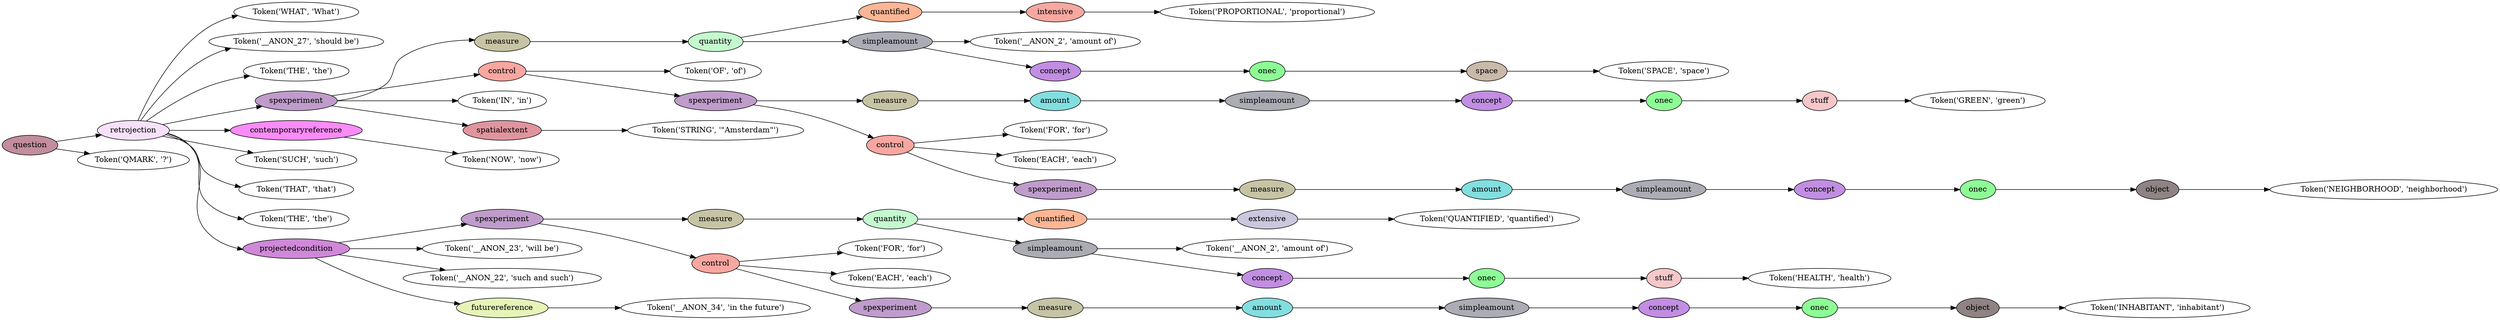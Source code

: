 digraph G {
rankdir=LR;
0 [label="Token('WHAT', 'What')"];
1 [label="Token('__ANON_27', 'should be')"];
2 [label="Token('THE', 'the')"];
3 [label="Token('PROPORTIONAL', 'proportional')"];
4 [fillcolor="#f6a8a1", label=intensive, style=filled];
4 -> 3;
5 [fillcolor="#fdb695", label=quantified, style=filled];
5 -> 4;
6 [label="Token('__ANON_2', 'amount of')"];
7 [label="Token('SPACE', 'space')"];
8 [fillcolor="#c8b9a9", label=space, style=filled];
8 -> 7;
9 [fillcolor="#8efc96", label=onec, style=filled];
9 -> 8;
10 [fillcolor="#c18ee2", label=concept, style=filled];
10 -> 9;
11 [fillcolor="#acacb5", label=simpleamount, style=filled];
11 -> 6;
11 -> 10;
12 [fillcolor="#c4f8ce", label=quantity, style=filled];
12 -> 5;
12 -> 11;
13 [fillcolor="#c7c4a5", label=measure, style=filled];
13 -> 12;
14 [label="Token('OF', 'of')"];
15 [label="Token('GREEN', 'green')"];
16 [fillcolor="#f6c7c9", label=stuff, style=filled];
16 -> 15;
17 [fillcolor="#8efc96", label=onec, style=filled];
17 -> 16;
18 [fillcolor="#c18ee2", label=concept, style=filled];
18 -> 17;
19 [fillcolor="#acacb5", label=simpleamount, style=filled];
19 -> 18;
20 [fillcolor="#83dee0", label=amount, style=filled];
20 -> 19;
21 [fillcolor="#c7c4a5", label=measure, style=filled];
21 -> 20;
22 [label="Token('FOR', 'for')"];
23 [label="Token('EACH', 'each')"];
24 [label="Token('NEIGHBORHOOD', 'neighborhood')"];
25 [fillcolor="#8f8383", label=object, style=filled];
25 -> 24;
26 [fillcolor="#8efc96", label=onec, style=filled];
26 -> 25;
27 [fillcolor="#c18ee2", label=concept, style=filled];
27 -> 26;
28 [fillcolor="#acacb5", label=simpleamount, style=filled];
28 -> 27;
29 [fillcolor="#83dee0", label=amount, style=filled];
29 -> 28;
30 [fillcolor="#c7c4a5", label=measure, style=filled];
30 -> 29;
31 [fillcolor="#bf9ccb", label=spexperiment, style=filled];
31 -> 30;
32 [fillcolor="#f8a6a0", label=control, style=filled];
32 -> 22;
32 -> 23;
32 -> 31;
33 [fillcolor="#bf9ccb", label=spexperiment, style=filled];
33 -> 21;
33 -> 32;
34 [fillcolor="#f8a6a0", label=control, style=filled];
34 -> 14;
34 -> 33;
35 [label="Token('IN', 'in')"];
36 [label="Token('STRING', '\"Amsterdam\"')"];
37 [fillcolor="#e0959e", label=spatialextent, style=filled];
37 -> 36;
38 [fillcolor="#bf9ccb", label=spexperiment, style=filled];
38 -> 13;
38 -> 34;
38 -> 35;
38 -> 37;
39 [label="Token('NOW', 'now')"];
40 [fillcolor="#fa8bf7", label=contemporaryreference, style=filled];
40 -> 39;
41 [label="Token('SUCH', 'such')"];
42 [label="Token('THAT', 'that')"];
43 [label="Token('THE', 'the')"];
44 [label="Token('QUANTIFIED', 'quantified')"];
45 [fillcolor="#cbc7de", label=extensive, style=filled];
45 -> 44;
46 [fillcolor="#fdb695", label=quantified, style=filled];
46 -> 45;
47 [label="Token('__ANON_2', 'amount of')"];
48 [label="Token('HEALTH', 'health')"];
49 [fillcolor="#f6c7c9", label=stuff, style=filled];
49 -> 48;
50 [fillcolor="#8efc96", label=onec, style=filled];
50 -> 49;
51 [fillcolor="#c18ee2", label=concept, style=filled];
51 -> 50;
52 [fillcolor="#acacb5", label=simpleamount, style=filled];
52 -> 47;
52 -> 51;
53 [fillcolor="#c4f8ce", label=quantity, style=filled];
53 -> 46;
53 -> 52;
54 [fillcolor="#c7c4a5", label=measure, style=filled];
54 -> 53;
55 [label="Token('FOR', 'for')"];
56 [label="Token('EACH', 'each')"];
57 [label="Token('INHABITANT', 'inhabitant')"];
58 [fillcolor="#8f8383", label=object, style=filled];
58 -> 57;
59 [fillcolor="#8efc96", label=onec, style=filled];
59 -> 58;
60 [fillcolor="#c18ee2", label=concept, style=filled];
60 -> 59;
61 [fillcolor="#acacb5", label=simpleamount, style=filled];
61 -> 60;
62 [fillcolor="#83dee0", label=amount, style=filled];
62 -> 61;
63 [fillcolor="#c7c4a5", label=measure, style=filled];
63 -> 62;
64 [fillcolor="#bf9ccb", label=spexperiment, style=filled];
64 -> 63;
65 [fillcolor="#f8a6a0", label=control, style=filled];
65 -> 55;
65 -> 56;
65 -> 64;
66 [fillcolor="#bf9ccb", label=spexperiment, style=filled];
66 -> 54;
66 -> 65;
67 [label="Token('__ANON_23', 'will be')"];
68 [label="Token('__ANON_22', 'such and such')"];
69 [label="Token('__ANON_34', 'in the future')"];
70 [fillcolor="#e6f4b8", label=futurereference, style=filled];
70 -> 69;
71 [fillcolor="#d088d8", label=projectedcondition, style=filled];
71 -> 66;
71 -> 67;
71 -> 68;
71 -> 70;
72 [fillcolor="#f7e0fa", label=retrojection, style=filled];
72 -> 0;
72 -> 1;
72 -> 2;
72 -> 38;
72 -> 40;
72 -> 41;
72 -> 42;
72 -> 43;
72 -> 71;
73 [label="Token('QMARK', '?')"];
74 [fillcolor="#c28d9d", label=question, style=filled];
74 -> 72;
74 -> 73;
}
